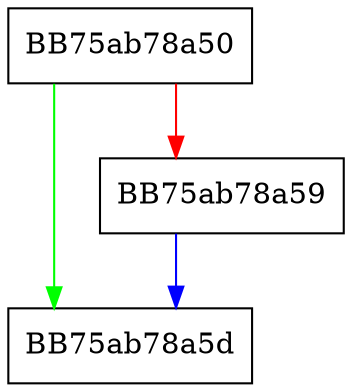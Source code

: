 digraph GetAttributeMap {
  node [shape="box"];
  graph [splines=ortho];
  BB75ab78a50 -> BB75ab78a5d [color="green"];
  BB75ab78a50 -> BB75ab78a59 [color="red"];
  BB75ab78a59 -> BB75ab78a5d [color="blue"];
}